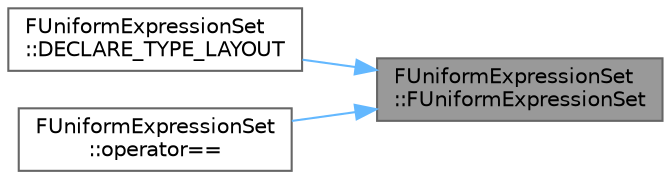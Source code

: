 digraph "FUniformExpressionSet::FUniformExpressionSet"
{
 // INTERACTIVE_SVG=YES
 // LATEX_PDF_SIZE
  bgcolor="transparent";
  edge [fontname=Helvetica,fontsize=10,labelfontname=Helvetica,labelfontsize=10];
  node [fontname=Helvetica,fontsize=10,shape=box,height=0.2,width=0.4];
  rankdir="RL";
  Node1 [id="Node000001",label="FUniformExpressionSet\l::FUniformExpressionSet",height=0.2,width=0.4,color="gray40", fillcolor="grey60", style="filled", fontcolor="black",tooltip=" "];
  Node1 -> Node2 [id="edge1_Node000001_Node000002",dir="back",color="steelblue1",style="solid",tooltip=" "];
  Node2 [id="Node000002",label="FUniformExpressionSet\l::DECLARE_TYPE_LAYOUT",height=0.2,width=0.4,color="grey40", fillcolor="white", style="filled",URL="$d7/dd4/classFUniformExpressionSet.html#abeb19f83d01939d30d7db52a2a9d96f5",tooltip=" "];
  Node1 -> Node3 [id="edge2_Node000001_Node000003",dir="back",color="steelblue1",style="solid",tooltip=" "];
  Node3 [id="Node000003",label="FUniformExpressionSet\l::operator==",height=0.2,width=0.4,color="grey40", fillcolor="white", style="filled",URL="$d7/dd4/classFUniformExpressionSet.html#a9161712b191615a3ed8acb2dd69658f2",tooltip=" "];
}
